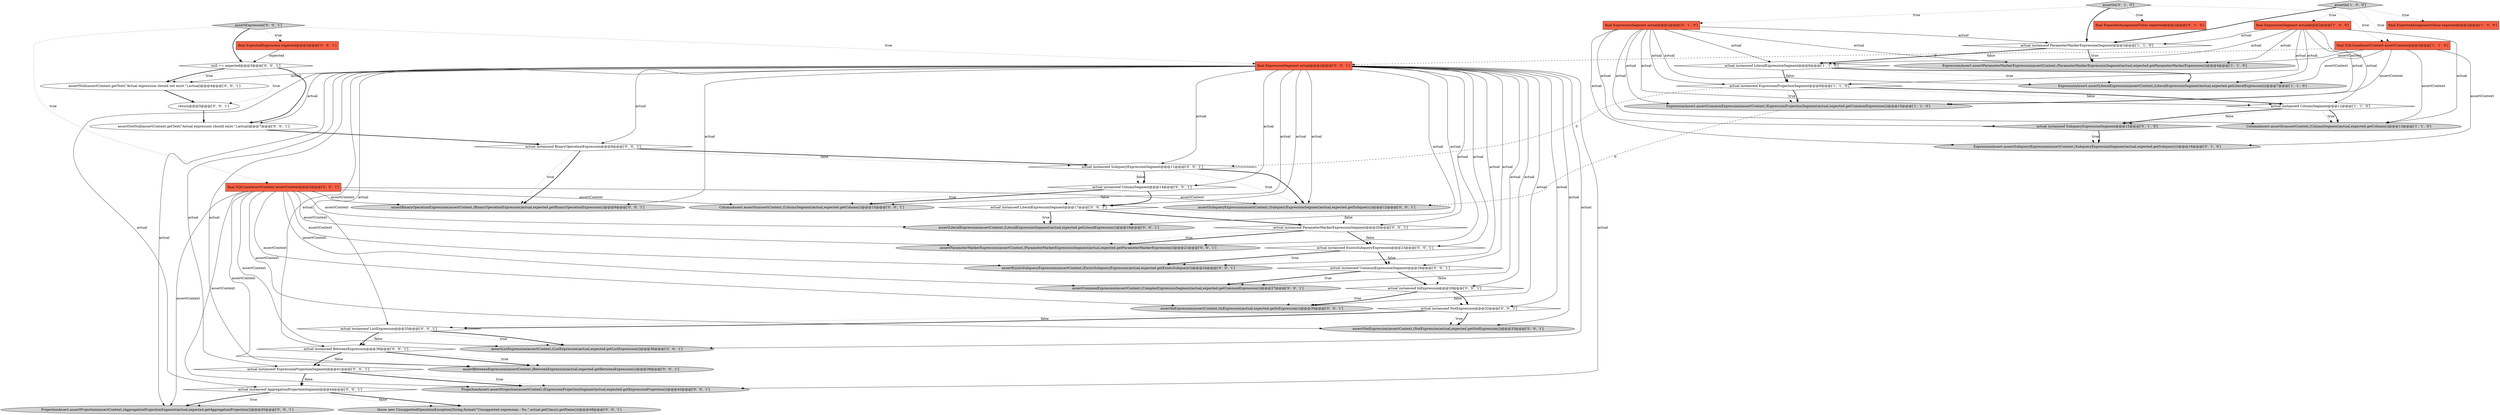 digraph {
2 [style = filled, label = "actual instanceof ColumnSegment@@@12@@@['1', '1', '0']", fillcolor = white, shape = diamond image = "AAA0AAABBB1BBB"];
3 [style = filled, label = "final ExpressionSegment actual@@@2@@@['1', '0', '0']", fillcolor = tomato, shape = box image = "AAA0AAABBB1BBB"];
45 [style = filled, label = "actual instanceof LiteralExpressionSegment@@@17@@@['0', '0', '1']", fillcolor = white, shape = diamond image = "AAA0AAABBB3BBB"];
7 [style = filled, label = "final SQLCaseAssertContext assertContext@@@2@@@['1', '1', '0']", fillcolor = tomato, shape = box image = "AAA0AAABBB1BBB"];
6 [style = filled, label = "ExpressionAssert.assertParameterMarkerExpression(assertContext,(ParameterMarkerExpressionSegment)actual,expected.getParameterMarkerExpression())@@@4@@@['1', '1', '0']", fillcolor = lightgray, shape = ellipse image = "AAA0AAABBB1BBB"];
12 [style = filled, label = "final ExpressionSegment actual@@@2@@@['0', '1', '0']", fillcolor = tomato, shape = box image = "AAA0AAABBB2BBB"];
29 [style = filled, label = "throw new UnsupportedOperationException(String.format(\"Unsupported expression : %s.\",actual.getClass().getName()))@@@48@@@['0', '0', '1']", fillcolor = lightgray, shape = ellipse image = "AAA0AAABBB3BBB"];
28 [style = filled, label = "actual instanceof ExistsSubqueryExpression@@@23@@@['0', '0', '1']", fillcolor = white, shape = diamond image = "AAA0AAABBB3BBB"];
13 [style = filled, label = "final ExpectedAssignmentValue expected@@@2@@@['0', '1', '0']", fillcolor = tomato, shape = box image = "AAA0AAABBB2BBB"];
16 [style = filled, label = "actual instanceof SubqueryExpressionSegment@@@15@@@['0', '1', '0']", fillcolor = lightgray, shape = diamond image = "AAA1AAABBB2BBB"];
23 [style = filled, label = "ColumnAssert.assertIs(assertContext,(ColumnSegment)actual,expected.getColumn())@@@15@@@['0', '0', '1']", fillcolor = lightgray, shape = ellipse image = "AAA0AAABBB3BBB"];
48 [style = filled, label = "assertBetweenExpression(assertContext,(BetweenExpression)actual,expected.getBetweenExpression())@@@39@@@['0', '0', '1']", fillcolor = lightgray, shape = ellipse image = "AAA0AAABBB3BBB"];
42 [style = filled, label = "assertBinaryOperationExpression(assertContext,(BinaryOperationExpression)actual,expected.getBinaryOperationExpression())@@@9@@@['0', '0', '1']", fillcolor = lightgray, shape = ellipse image = "AAA0AAABBB3BBB"];
39 [style = filled, label = "actual instanceof ExpressionProjectionSegment@@@41@@@['0', '0', '1']", fillcolor = white, shape = diamond image = "AAA0AAABBB3BBB"];
38 [style = filled, label = "assertCommonExpression(assertContext,(ComplexExpressionSegment)actual,expected.getCommonExpression())@@@27@@@['0', '0', '1']", fillcolor = lightgray, shape = ellipse image = "AAA0AAABBB3BBB"];
27 [style = filled, label = "final SQLCaseAssertContext assertContext@@@2@@@['0', '0', '1']", fillcolor = tomato, shape = box image = "AAA0AAABBB3BBB"];
5 [style = filled, label = "actual instanceof ParameterMarkerExpressionSegment@@@3@@@['1', '1', '0']", fillcolor = white, shape = diamond image = "AAA0AAABBB1BBB"];
43 [style = filled, label = "assertLiteralExpression(assertContext,(LiteralExpressionSegment)actual,expected.getLiteralExpression())@@@18@@@['0', '0', '1']", fillcolor = lightgray, shape = ellipse image = "AAA0AAABBB3BBB"];
35 [style = filled, label = "null == expected@@@3@@@['0', '0', '1']", fillcolor = white, shape = diamond image = "AAA0AAABBB3BBB"];
41 [style = filled, label = "assertExpression['0', '0', '1']", fillcolor = lightgray, shape = diamond image = "AAA0AAABBB3BBB"];
36 [style = filled, label = "actual instanceof NotExpression@@@32@@@['0', '0', '1']", fillcolor = white, shape = diamond image = "AAA0AAABBB3BBB"];
8 [style = filled, label = "ExpressionAssert.assertCommonExpression(assertContext,(ExpressionProjectionSegment)actual,expected.getCommonExpression())@@@10@@@['1', '1', '0']", fillcolor = lightgray, shape = ellipse image = "AAA0AAABBB1BBB"];
47 [style = filled, label = "final ExpressionSegment actual@@@2@@@['0', '0', '1']", fillcolor = tomato, shape = box image = "AAA0AAABBB3BBB"];
17 [style = filled, label = "final ExpectedExpression expected@@@2@@@['0', '0', '1']", fillcolor = tomato, shape = box image = "AAA0AAABBB3BBB"];
32 [style = filled, label = "assertParameterMarkerExpression(assertContext,(ParameterMarkerExpressionSegment)actual,expected.getParameterMarkerExpression())@@@21@@@['0', '0', '1']", fillcolor = lightgray, shape = ellipse image = "AAA0AAABBB3BBB"];
0 [style = filled, label = "final ExpectedAssignmentValue expected@@@2@@@['1', '0', '0']", fillcolor = tomato, shape = box image = "AAA0AAABBB1BBB"];
14 [style = filled, label = "ExpressionAssert.assertSubqueryExpression(assertContext,(SubqueryExpressionSegment)actual,expected.getSubquery())@@@16@@@['0', '1', '0']", fillcolor = lightgray, shape = ellipse image = "AAA1AAABBB2BBB"];
9 [style = filled, label = "assertIs['1', '0', '0']", fillcolor = lightgray, shape = diamond image = "AAA0AAABBB1BBB"];
18 [style = filled, label = "assertExistsSubqueryExpression(assertContext,(ExistsSubqueryExpression)actual,expected.getExistsSubquery())@@@24@@@['0', '0', '1']", fillcolor = lightgray, shape = ellipse image = "AAA0AAABBB3BBB"];
24 [style = filled, label = "assertNull(assertContext.getText(\"Actual expression should not exist.\"),actual)@@@4@@@['0', '0', '1']", fillcolor = white, shape = ellipse image = "AAA0AAABBB3BBB"];
25 [style = filled, label = "ProjectionAssert.assertProjection(assertContext,(AggregationProjectionSegment)actual,expected.getAggregationProjection())@@@45@@@['0', '0', '1']", fillcolor = lightgray, shape = ellipse image = "AAA0AAABBB3BBB"];
37 [style = filled, label = "actual instanceof SubqueryExpressionSegment@@@11@@@['0', '0', '1']", fillcolor = white, shape = diamond image = "AAA0AAABBB3BBB"];
40 [style = filled, label = "assertListExpression(assertContext,(ListExpression)actual,expected.getListExpression())@@@36@@@['0', '0', '1']", fillcolor = lightgray, shape = ellipse image = "AAA0AAABBB3BBB"];
44 [style = filled, label = "actual instanceof BetweenExpression@@@38@@@['0', '0', '1']", fillcolor = white, shape = diamond image = "AAA0AAABBB3BBB"];
4 [style = filled, label = "ExpressionAssert.assertLiteralExpression(assertContext,(LiteralExpressionSegment)actual,expected.getLiteralExpression())@@@7@@@['1', '1', '0']", fillcolor = lightgray, shape = ellipse image = "AAA0AAABBB1BBB"];
20 [style = filled, label = "actual instanceof InExpression@@@29@@@['0', '0', '1']", fillcolor = white, shape = diamond image = "AAA0AAABBB3BBB"];
26 [style = filled, label = "actual instanceof BinaryOperationExpression@@@8@@@['0', '0', '1']", fillcolor = white, shape = diamond image = "AAA0AAABBB3BBB"];
46 [style = filled, label = "ProjectionAssert.assertProjection(assertContext,(ExpressionProjectionSegment)actual,expected.getExpressionProjection())@@@42@@@['0', '0', '1']", fillcolor = lightgray, shape = ellipse image = "AAA0AAABBB3BBB"];
49 [style = filled, label = "actual instanceof ParameterMarkerExpressionSegment@@@20@@@['0', '0', '1']", fillcolor = white, shape = diamond image = "AAA0AAABBB3BBB"];
51 [style = filled, label = "actual instanceof ListExpression@@@35@@@['0', '0', '1']", fillcolor = white, shape = diamond image = "AAA0AAABBB3BBB"];
22 [style = filled, label = "assertSubqueryExpression(assertContext,(SubqueryExpressionSegment)actual,expected.getSubquery())@@@12@@@['0', '0', '1']", fillcolor = lightgray, shape = ellipse image = "AAA0AAABBB3BBB"];
50 [style = filled, label = "assertNotNull(assertContext.getText(\"Actual expression should exist.\"),actual)@@@7@@@['0', '0', '1']", fillcolor = white, shape = ellipse image = "AAA0AAABBB3BBB"];
19 [style = filled, label = "assertInExpression(assertContext,(InExpression)actual,expected.getInExpression())@@@30@@@['0', '0', '1']", fillcolor = lightgray, shape = ellipse image = "AAA0AAABBB3BBB"];
21 [style = filled, label = "assertNotExpression(assertContext,(NotExpression)actual,expected.getNotExpression())@@@33@@@['0', '0', '1']", fillcolor = lightgray, shape = ellipse image = "AAA0AAABBB3BBB"];
1 [style = filled, label = "actual instanceof LiteralExpressionSegment@@@6@@@['1', '1', '0']", fillcolor = white, shape = diamond image = "AAA0AAABBB1BBB"];
33 [style = filled, label = "actual instanceof AggregationProjectionSegment@@@44@@@['0', '0', '1']", fillcolor = white, shape = diamond image = "AAA0AAABBB3BBB"];
31 [style = filled, label = "return@@@5@@@['0', '0', '1']", fillcolor = white, shape = ellipse image = "AAA0AAABBB3BBB"];
34 [style = filled, label = "actual instanceof ColumnSegment@@@14@@@['0', '0', '1']", fillcolor = white, shape = diamond image = "AAA0AAABBB3BBB"];
10 [style = filled, label = "actual instanceof ExpressionProjectionSegment@@@9@@@['1', '1', '0']", fillcolor = white, shape = diamond image = "AAA0AAABBB1BBB"];
11 [style = filled, label = "ColumnAssert.assertIs(assertContext,(ColumnSegment)actual,expected.getColumn())@@@13@@@['1', '1', '0']", fillcolor = lightgray, shape = ellipse image = "AAA0AAABBB1BBB"];
15 [style = filled, label = "assertIs['0', '1', '0']", fillcolor = lightgray, shape = diamond image = "AAA0AAABBB2BBB"];
30 [style = filled, label = "actual instanceof CommonExpressionSegment@@@26@@@['0', '0', '1']", fillcolor = white, shape = diamond image = "AAA0AAABBB3BBB"];
20->36 [style = dotted, label="false"];
3->6 [style = solid, label="actual"];
47->22 [style = solid, label="actual"];
49->32 [style = bold, label=""];
47->23 [style = solid, label="actual"];
5->1 [style = bold, label=""];
34->23 [style = bold, label=""];
27->19 [style = solid, label="assertContext"];
44->48 [style = bold, label=""];
7->4 [style = solid, label="assertContext"];
30->38 [style = bold, label=""];
7->11 [style = solid, label="assertContext"];
3->1 [style = solid, label="actual"];
36->21 [style = dotted, label="true"];
31->50 [style = bold, label=""];
41->35 [style = bold, label=""];
7->6 [style = solid, label="assertContext"];
36->21 [style = bold, label=""];
12->8 [style = solid, label="actual"];
28->30 [style = dotted, label="false"];
37->34 [style = dotted, label="false"];
34->23 [style = dotted, label="true"];
28->18 [style = bold, label=""];
12->14 [style = solid, label="actual"];
47->32 [style = solid, label="actual"];
26->42 [style = dotted, label="true"];
27->21 [style = solid, label="assertContext"];
15->7 [style = dotted, label="true"];
49->28 [style = bold, label=""];
30->20 [style = dotted, label="false"];
35->50 [style = bold, label=""];
51->40 [style = dotted, label="true"];
12->1 [style = solid, label="actual"];
27->48 [style = solid, label="assertContext"];
27->23 [style = solid, label="assertContext"];
33->29 [style = bold, label=""];
3->10 [style = solid, label="actual"];
5->6 [style = bold, label=""];
12->16 [style = solid, label="actual"];
10->37 [style = dashed, label="0"];
28->30 [style = bold, label=""];
36->51 [style = bold, label=""];
39->33 [style = bold, label=""];
15->13 [style = dotted, label="true"];
1->10 [style = bold, label=""];
47->30 [style = solid, label="actual"];
26->42 [style = bold, label=""];
47->50 [style = solid, label="actual"];
47->44 [style = solid, label="actual"];
12->2 [style = solid, label="actual"];
16->14 [style = dotted, label="true"];
35->31 [style = dotted, label="true"];
47->20 [style = solid, label="actual"];
30->38 [style = dotted, label="true"];
47->21 [style = solid, label="actual"];
47->51 [style = solid, label="actual"];
47->49 [style = solid, label="actual"];
37->34 [style = bold, label=""];
50->26 [style = bold, label=""];
45->43 [style = bold, label=""];
10->8 [style = dotted, label="true"];
27->42 [style = solid, label="assertContext"];
45->43 [style = dotted, label="true"];
15->5 [style = bold, label=""];
1->4 [style = bold, label=""];
2->16 [style = bold, label=""];
20->19 [style = dotted, label="true"];
20->36 [style = bold, label=""];
49->32 [style = dotted, label="true"];
8->22 [style = dashed, label="0"];
44->39 [style = bold, label=""];
47->39 [style = solid, label="actual"];
1->4 [style = dotted, label="true"];
39->46 [style = dotted, label="true"];
51->44 [style = dotted, label="false"];
7->14 [style = solid, label="assertContext"];
47->24 [style = solid, label="actual"];
47->25 [style = solid, label="actual"];
12->6 [style = solid, label="actual"];
27->46 [style = solid, label="assertContext"];
47->38 [style = solid, label="actual"];
12->10 [style = solid, label="actual"];
35->24 [style = dotted, label="true"];
3->5 [style = solid, label="actual"];
47->18 [style = solid, label="actual"];
12->5 [style = solid, label="actual"];
34->45 [style = bold, label=""];
10->8 [style = bold, label=""];
47->19 [style = solid, label="actual"];
1->10 [style = dotted, label="false"];
41->27 [style = dotted, label="true"];
27->38 [style = solid, label="assertContext"];
27->22 [style = solid, label="assertContext"];
51->40 [style = bold, label=""];
33->29 [style = dotted, label="false"];
49->28 [style = dotted, label="false"];
20->19 [style = bold, label=""];
34->45 [style = dotted, label="false"];
7->47 [style = dashed, label="0"];
3->2 [style = solid, label="actual"];
2->16 [style = dotted, label="false"];
44->48 [style = dotted, label="true"];
30->20 [style = bold, label=""];
7->8 [style = solid, label="assertContext"];
3->11 [style = solid, label="actual"];
24->31 [style = bold, label=""];
47->34 [style = solid, label="actual"];
47->33 [style = solid, label="actual"];
10->2 [style = dotted, label="false"];
37->22 [style = bold, label=""];
47->28 [style = solid, label="actual"];
27->18 [style = solid, label="assertContext"];
35->24 [style = bold, label=""];
9->5 [style = bold, label=""];
27->25 [style = solid, label="assertContext"];
5->1 [style = dotted, label="false"];
27->32 [style = solid, label="assertContext"];
47->45 [style = solid, label="actual"];
2->11 [style = dotted, label="true"];
17->35 [style = solid, label="expected"];
47->43 [style = solid, label="actual"];
36->51 [style = dotted, label="false"];
10->2 [style = bold, label=""];
9->0 [style = dotted, label="true"];
39->33 [style = dotted, label="false"];
41->47 [style = dotted, label="true"];
2->11 [style = bold, label=""];
51->44 [style = bold, label=""];
9->7 [style = dotted, label="true"];
45->49 [style = dotted, label="false"];
47->26 [style = solid, label="actual"];
41->17 [style = dotted, label="true"];
47->37 [style = solid, label="actual"];
47->40 [style = solid, label="actual"];
47->42 [style = solid, label="actual"];
45->49 [style = bold, label=""];
44->39 [style = dotted, label="false"];
12->11 [style = solid, label="actual"];
5->6 [style = dotted, label="true"];
47->46 [style = solid, label="actual"];
47->36 [style = solid, label="actual"];
33->25 [style = dotted, label="true"];
37->22 [style = dotted, label="true"];
16->14 [style = bold, label=""];
47->48 [style = solid, label="actual"];
12->4 [style = solid, label="actual"];
27->43 [style = solid, label="assertContext"];
9->3 [style = dotted, label="true"];
3->8 [style = solid, label="actual"];
39->46 [style = bold, label=""];
26->37 [style = bold, label=""];
33->25 [style = bold, label=""];
26->37 [style = dotted, label="false"];
28->18 [style = dotted, label="true"];
27->40 [style = solid, label="assertContext"];
15->12 [style = dotted, label="true"];
3->4 [style = solid, label="actual"];
}
